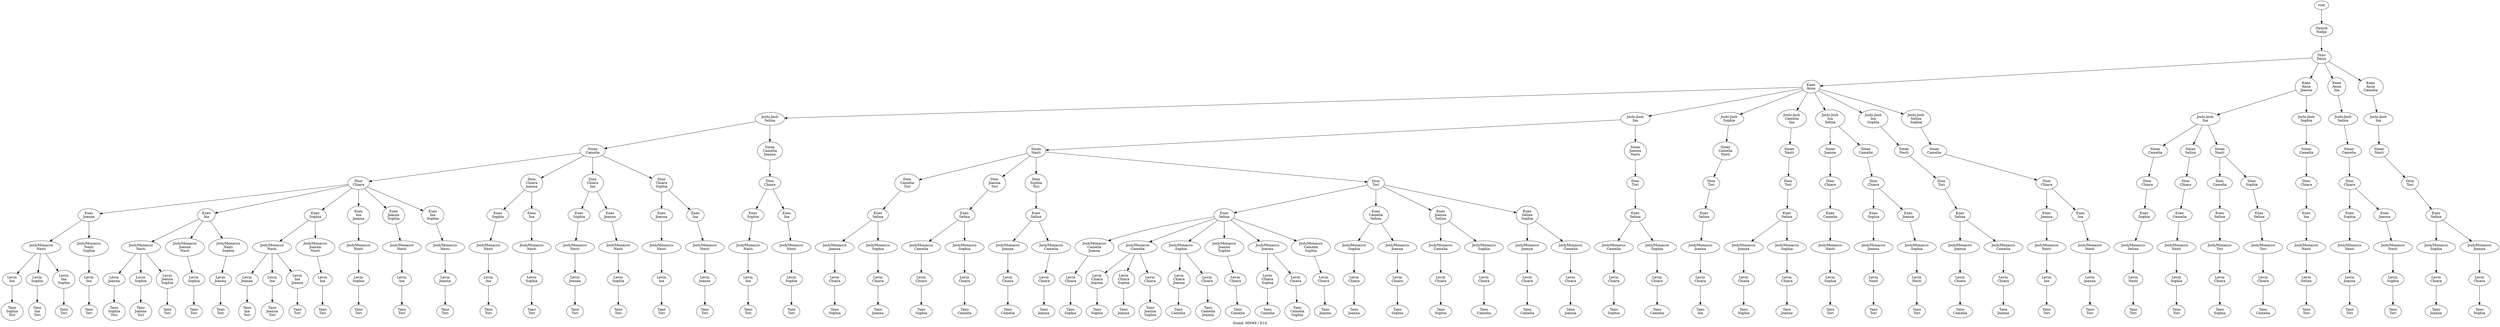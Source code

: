 digraph D { labelloc="b"; label="Stand: MN#6 / E14"; ranksep=0.8;
"root/6"[label="Danish\nNadja"]
"root" -> "root/6";
"root/6/3"[label="Dino\nDeisy"]
"root/6" -> "root/6/3";
"root/6/3/0"[label="Kaan\nAnna"]
"root/6/3" -> "root/6/3/0";
"root/6/3/0/8"[label="Joshi-Josh\nSelina"]
"root/6/3/0" -> "root/6/3/0/8";
"root/6/3/0/8/1"[label="Sinan\nCamelia"]
"root/6/3/0/8" -> "root/6/3/0/8/1";
"root/6/3/0/8/1/2"[label="Dion\nChiara"]
"root/6/3/0/8/1" -> "root/6/3/0/8/1/2";
"root/6/3/0/8/1/2/5"[label="Enes\nJoanna"]
"root/6/3/0/8/1/2" -> "root/6/3/0/8/1/2/5";
"root/6/3/0/8/1/2/5/7"[label="Josh/Monacco\nNasti"]
"root/6/3/0/8/1/2/5" -> "root/6/3/0/8/1/2/5/7";
"root/6/3/0/8/1/2/5/7/4"[label="Levin\nIna"]
"root/6/3/0/8/1/2/5/7" -> "root/6/3/0/8/1/2/5/7/4";
"root/6/3/0/8/1/2/5/7/4/9,10"[label="Tano\nSophia\nTori"]
"root/6/3/0/8/1/2/5/7/4" -> "root/6/3/0/8/1/2/5/7/4/9,10";
"root/6/3/0/8/1/2/4"[label="Enes\nIna"]
"root/6/3/0/8/1/2" -> "root/6/3/0/8/1/2/4";
"root/6/3/0/8/1/2/4/7"[label="Josh/Monacco\nNasti"]
"root/6/3/0/8/1/2/4" -> "root/6/3/0/8/1/2/4/7";
"root/6/3/0/8/1/2/4/7/5"[label="Levin\nJoanna"]
"root/6/3/0/8/1/2/4/7" -> "root/6/3/0/8/1/2/4/7/5";
"root/6/3/0/8/1/2/4/7/5/9,10"[label="Tano\nSophia\nTori"]
"root/6/3/0/8/1/2/4/7/5" -> "root/6/3/0/8/1/2/4/7/5/9,10";
"root/6/3/0/4"[label="Joshi-Josh\nIna"]
"root/6/3/0" -> "root/6/3/0/4";
"root/6/3/0/4/7"[label="Sinan\nNasti"]
"root/6/3/0/4" -> "root/6/3/0/4/7";
"root/6/3/0/4/7/1,10"[label="Dion\nCamelia\nTori"]
"root/6/3/0/4/7" -> "root/6/3/0/4/7/1,10";
"root/6/3/0/4/7/1,10/8"[label="Enes\nSelina"]
"root/6/3/0/4/7/1,10" -> "root/6/3/0/4/7/1,10/8";
"root/6/3/0/4/7/1,10/8/5"[label="Josh/Monacco\nJoanna"]
"root/6/3/0/4/7/1,10/8" -> "root/6/3/0/4/7/1,10/8/5";
"root/6/3/0/4/7/1,10/8/5/2"[label="Levin\nChiara"]
"root/6/3/0/4/7/1,10/8/5" -> "root/6/3/0/4/7/1,10/8/5/2";
"root/6/3/0/4/7/1,10/8/5/2/9"[label="Tano\nSophia"]
"root/6/3/0/4/7/1,10/8/5/2" -> "root/6/3/0/4/7/1,10/8/5/2/9";
"root/6/3/0/4/7/5,10"[label="Dion\nJoanna\nTori"]
"root/6/3/0/4/7" -> "root/6/3/0/4/7/5,10";
"root/6/3/0/4/7/5,10/8"[label="Enes\nSelina"]
"root/6/3/0/4/7/5,10" -> "root/6/3/0/4/7/5,10/8";
"root/6/3/0/4/7/5,10/8/1"[label="Josh/Monacco\nCamelia"]
"root/6/3/0/4/7/5,10/8" -> "root/6/3/0/4/7/5,10/8/1";
"root/6/3/0/4/7/5,10/8/1/2"[label="Levin\nChiara"]
"root/6/3/0/4/7/5,10/8/1" -> "root/6/3/0/4/7/5,10/8/1/2";
"root/6/3/0/4/7/5,10/8/1/2/9"[label="Tano\nSophia"]
"root/6/3/0/4/7/5,10/8/1/2" -> "root/6/3/0/4/7/5,10/8/1/2/9";
"root/6/3/0/4/7/5,10/8/9"[label="Josh/Monacco\nSophia"]
"root/6/3/0/4/7/5,10/8" -> "root/6/3/0/4/7/5,10/8/9";
"root/6/3/0/4/7/5,10/8/9/2"[label="Levin\nChiara"]
"root/6/3/0/4/7/5,10/8/9" -> "root/6/3/0/4/7/5,10/8/9/2";
"root/6/3/0/4/7/5,10/8/9/2/1"[label="Tano\nCamelia"]
"root/6/3/0/4/7/5,10/8/9/2" -> "root/6/3/0/4/7/5,10/8/9/2/1";
"root/6/3/0/4/7/9,10"[label="Dion\nSophia\nTori"]
"root/6/3/0/4/7" -> "root/6/3/0/4/7/9,10";
"root/6/3/0/4/7/9,10/8"[label="Enes\nSelina"]
"root/6/3/0/4/7/9,10" -> "root/6/3/0/4/7/9,10/8";
"root/6/3/0/4/7/9,10/8/5"[label="Josh/Monacco\nJoanna"]
"root/6/3/0/4/7/9,10/8" -> "root/6/3/0/4/7/9,10/8/5";
"root/6/3/0/4/7/9,10/8/5/2"[label="Levin\nChiara"]
"root/6/3/0/4/7/9,10/8/5" -> "root/6/3/0/4/7/9,10/8/5/2";
"root/6/3/0/4/7/9,10/8/5/2/1"[label="Tano\nCamelia"]
"root/6/3/0/4/7/9,10/8/5/2" -> "root/6/3/0/4/7/9,10/8/5/2/1";
"root/6/3/0/8/1/2/9"[label="Enes\nSophia"]
"root/6/3/0/8/1/2" -> "root/6/3/0/8/1/2/9";
"root/6/3/0/8/1/2/9/7"[label="Josh/Monacco\nNasti"]
"root/6/3/0/8/1/2/9" -> "root/6/3/0/8/1/2/9/7";
"root/6/3/0/8/1/2/9/7/5"[label="Levin\nJoanna"]
"root/6/3/0/8/1/2/9/7" -> "root/6/3/0/8/1/2/9/7/5";
"root/6/3/0/8/1/2/9/7/5/4,10"[label="Tano\nIna\nTori"]
"root/6/3/0/8/1/2/9/7/5" -> "root/6/3/0/8/1/2/9/7/5/4,10";
"root/6/3/0/8/1/2/5/7/9"[label="Levin\nSophia"]
"root/6/3/0/8/1/2/5/7" -> "root/6/3/0/8/1/2/5/7/9";
"root/6/3/0/8/1/2/5/7/9/4,10"[label="Tano\nIna\nTori"]
"root/6/3/0/8/1/2/5/7/9" -> "root/6/3/0/8/1/2/5/7/9/4,10";
"root/6/3/0/8/1/2/9/7/4"[label="Levin\nIna"]
"root/6/3/0/8/1/2/9/7" -> "root/6/3/0/8/1/2/9/7/4";
"root/6/3/0/8/1/2/9/7/4/5,10"[label="Tano\nJoanna\nTori"]
"root/6/3/0/8/1/2/9/7/4" -> "root/6/3/0/8/1/2/9/7/4/5,10";
"root/6/3/0/8/1/2/4/7/9"[label="Levin\nSophia"]
"root/6/3/0/8/1/2/4/7" -> "root/6/3/0/8/1/2/4/7/9";
"root/6/3/0/8/1/2/4/7/9/5,10"[label="Tano\nJoanna\nTori"]
"root/6/3/0/8/1/2/4/7/9" -> "root/6/3/0/8/1/2/4/7/9/5,10";
"root/6/3/0/4/7/9,10/8/1"[label="Josh/Monacco\nCamelia"]
"root/6/3/0/4/7/9,10/8" -> "root/6/3/0/4/7/9,10/8/1";
"root/6/3/0/4/7/9,10/8/1/2"[label="Levin\nChiara"]
"root/6/3/0/4/7/9,10/8/1" -> "root/6/3/0/4/7/9,10/8/1/2";
"root/6/3/0/4/7/9,10/8/1/2/5"[label="Tano\nJoanna"]
"root/6/3/0/4/7/9,10/8/1/2" -> "root/6/3/0/4/7/9,10/8/1/2/5";
"root/6/3/0/4/7/1,10/8/9"[label="Josh/Monacco\nSophia"]
"root/6/3/0/4/7/1,10/8" -> "root/6/3/0/4/7/1,10/8/9";
"root/6/3/0/4/7/1,10/8/9/2"[label="Levin\nChiara"]
"root/6/3/0/4/7/1,10/8/9" -> "root/6/3/0/4/7/1,10/8/9/2";
"root/6/3/0/4/7/1,10/8/9/2/5"[label="Tano\nJoanna"]
"root/6/3/0/4/7/1,10/8/9/2" -> "root/6/3/0/4/7/1,10/8/9/2/5";
"root/6/3/0/4/5,7"[label="Sinan\nJoanna\nNasti"]
"root/6/3/0/4" -> "root/6/3/0/4/5,7";
"root/6/3/0/4/5,7/10"[label="Dion\nTori"]
"root/6/3/0/4/5,7" -> "root/6/3/0/4/5,7/10";
"root/6/3/0/4/5,7/10/8"[label="Enes\nSelina"]
"root/6/3/0/4/5,7/10" -> "root/6/3/0/4/5,7/10/8";
"root/6/3/0/4/5,7/10/8/1"[label="Josh/Monacco\nCamelia"]
"root/6/3/0/4/5,7/10/8" -> "root/6/3/0/4/5,7/10/8/1";
"root/6/3/0/4/5,7/10/8/1/2"[label="Levin\nChiara"]
"root/6/3/0/4/5,7/10/8/1" -> "root/6/3/0/4/5,7/10/8/1/2";
"root/6/3/0/4/5,7/10/8/1/2/9"[label="Tano\nSophia"]
"root/6/3/0/4/5,7/10/8/1/2" -> "root/6/3/0/4/5,7/10/8/1/2/9";
"root/6/3/0/4/5,7/10/8/9"[label="Josh/Monacco\nSophia"]
"root/6/3/0/4/5,7/10/8" -> "root/6/3/0/4/5,7/10/8/9";
"root/6/3/0/4/5,7/10/8/9/2"[label="Levin\nChiara"]
"root/6/3/0/4/5,7/10/8/9" -> "root/6/3/0/4/5,7/10/8/9/2";
"root/6/3/0/4/5,7/10/8/9/2/1"[label="Tano\nCamelia"]
"root/6/3/0/4/5,7/10/8/9/2" -> "root/6/3/0/4/5,7/10/8/9/2/1";
"root/6/3/0/9"[label="Joshi-Josh\nSophia"]
"root/6/3/0" -> "root/6/3/0/9";
"root/6/3/0/9/1,7"[label="Sinan\nCamelia\nNasti"]
"root/6/3/0/9" -> "root/6/3/0/9/1,7";
"root/6/3/0/9/1,7/10"[label="Dion\nTori"]
"root/6/3/0/9/1,7" -> "root/6/3/0/9/1,7/10";
"root/6/3/0/9/1,7/10/8"[label="Enes\nSelina"]
"root/6/3/0/9/1,7/10" -> "root/6/3/0/9/1,7/10/8";
"root/6/3/0/9/1,7/10/8/5"[label="Josh/Monacco\nJoanna"]
"root/6/3/0/9/1,7/10/8" -> "root/6/3/0/9/1,7/10/8/5";
"root/6/3/0/9/1,7/10/8/5/2"[label="Levin\nChiara"]
"root/6/3/0/9/1,7/10/8/5" -> "root/6/3/0/9/1,7/10/8/5/2";
"root/6/3/0/9/1,7/10/8/5/2/4"[label="Tano\nIna"]
"root/6/3/0/9/1,7/10/8/5/2" -> "root/6/3/0/9/1,7/10/8/5/2/4";
"root/6/3/0/8/1/2/9/5,7"[label="Josh/Monacco\nJoanna\nNasti"]
"root/6/3/0/8/1/2/9" -> "root/6/3/0/8/1/2/9/5,7";
"root/6/3/0/8/1/2/9/5,7/4"[label="Levin\nIna"]
"root/6/3/0/8/1/2/9/5,7" -> "root/6/3/0/8/1/2/9/5,7/4";
"root/6/3/0/8/1/2/9/5,7/4/10"[label="Tano\nTori"]
"root/6/3/0/8/1/2/9/5,7/4" -> "root/6/3/0/8/1/2/9/5,7/4/10";
"root/6/3/0/8/1/2/4/5,7"[label="Josh/Monacco\nJoanna\nNasti"]
"root/6/3/0/8/1/2/4" -> "root/6/3/0/8/1/2/4/5,7";
"root/6/3/0/8/1/2/4/5,7/9"[label="Levin\nSophia"]
"root/6/3/0/8/1/2/4/5,7" -> "root/6/3/0/8/1/2/4/5,7/9";
"root/6/3/0/8/1/2/4/5,7/9/10"[label="Tano\nTori"]
"root/6/3/0/8/1/2/4/5,7/9" -> "root/6/3/0/8/1/2/4/5,7/9/10";
"root/6/3/0,5"[label="Kaan\nAnna\nJoanna"]
"root/6/3" -> "root/6/3/0,5";
"root/6/3/0,5/4"[label="Joshi-Josh\nIna"]
"root/6/3/0,5" -> "root/6/3/0,5/4";
"root/6/3/0,5/4/1"[label="Sinan\nCamelia"]
"root/6/3/0,5/4" -> "root/6/3/0,5/4/1";
"root/6/3/0,5/4/1/2"[label="Dion\nChiara"]
"root/6/3/0,5/4/1" -> "root/6/3/0,5/4/1/2";
"root/6/3/0,5/4/1/2/9"[label="Enes\nSophia"]
"root/6/3/0,5/4/1/2" -> "root/6/3/0,5/4/1/2/9";
"root/6/3/0,5/4/1/2/9/8"[label="Josh/Monacco\nSelina"]
"root/6/3/0,5/4/1/2/9" -> "root/6/3/0,5/4/1/2/9/8";
"root/6/3/0,5/4/1/2/9/8/7"[label="Levin\nNasti"]
"root/6/3/0,5/4/1/2/9/8" -> "root/6/3/0,5/4/1/2/9/8/7";
"root/6/3/0,5/4/1/2/9/8/7/10"[label="Tano\nTori"]
"root/6/3/0,5/4/1/2/9/8/7" -> "root/6/3/0,5/4/1/2/9/8/7/10";
"root/6/3/0/8/1/2,5"[label="Dion\nChiara\nJoanna"]
"root/6/3/0/8/1" -> "root/6/3/0/8/1/2,5";
"root/6/3/0/8/1/2,5/9"[label="Enes\nSophia"]
"root/6/3/0/8/1/2,5" -> "root/6/3/0/8/1/2,5/9";
"root/6/3/0/8/1/2,5/9/7"[label="Josh/Monacco\nNasti"]
"root/6/3/0/8/1/2,5/9" -> "root/6/3/0/8/1/2,5/9/7";
"root/6/3/0/8/1/2,5/9/7/4"[label="Levin\nIna"]
"root/6/3/0/8/1/2,5/9/7" -> "root/6/3/0/8/1/2,5/9/7/4";
"root/6/3/0/8/1/2,5/9/7/4/10"[label="Tano\nTori"]
"root/6/3/0/8/1/2,5/9/7/4" -> "root/6/3/0/8/1/2,5/9/7/4/10";
"root/6/3/0/8/1/2/9/7/4,5"[label="Levin\nIna\nJoanna"]
"root/6/3/0/8/1/2/9/7" -> "root/6/3/0/8/1/2/9/7/4,5";
"root/6/3/0/8/1/2/9/7/4,5/10"[label="Tano\nTori"]
"root/6/3/0/8/1/2/9/7/4,5" -> "root/6/3/0/8/1/2/9/7/4,5/10";
"root/6/3/0/8/1,5"[label="Sinan\nCamelia\nJoanna"]
"root/6/3/0/8" -> "root/6/3/0/8/1,5";
"root/6/3/0/8/1,5/2"[label="Dion\nChiara"]
"root/6/3/0/8/1,5" -> "root/6/3/0/8/1,5/2";
"root/6/3/0/8/1,5/2/9"[label="Enes\nSophia"]
"root/6/3/0/8/1,5/2" -> "root/6/3/0/8/1,5/2/9";
"root/6/3/0/8/1,5/2/9/7"[label="Josh/Monacco\nNasti"]
"root/6/3/0/8/1,5/2/9" -> "root/6/3/0/8/1,5/2/9/7";
"root/6/3/0/8/1,5/2/9/7/4"[label="Levin\nIna"]
"root/6/3/0/8/1,5/2/9/7" -> "root/6/3/0/8/1,5/2/9/7/4";
"root/6/3/0/8/1,5/2/9/7/4/10"[label="Tano\nTori"]
"root/6/3/0/8/1,5/2/9/7/4" -> "root/6/3/0/8/1,5/2/9/7/4/10";
"root/6/3/0/8/1/2,5/4"[label="Enes\nIna"]
"root/6/3/0/8/1/2,5" -> "root/6/3/0/8/1/2,5/4";
"root/6/3/0/8/1/2,5/4/7"[label="Josh/Monacco\nNasti"]
"root/6/3/0/8/1/2,5/4" -> "root/6/3/0/8/1/2,5/4/7";
"root/6/3/0/8/1/2,5/4/7/9"[label="Levin\nSophia"]
"root/6/3/0/8/1/2,5/4/7" -> "root/6/3/0/8/1/2,5/4/7/9";
"root/6/3/0/8/1/2,5/4/7/9/10"[label="Tano\nTori"]
"root/6/3/0/8/1/2,5/4/7/9" -> "root/6/3/0/8/1/2,5/4/7/9/10";
"root/6/3/0/8/1/2/4,5"[label="Enes\nIna\nJoanna"]
"root/6/3/0/8/1/2" -> "root/6/3/0/8/1/2/4,5";
"root/6/3/0/8/1/2/4,5/7"[label="Josh/Monacco\nNasti"]
"root/6/3/0/8/1/2/4,5" -> "root/6/3/0/8/1/2/4,5/7";
"root/6/3/0/8/1/2/4,5/7/9"[label="Levin\nSophia"]
"root/6/3/0/8/1/2/4,5/7" -> "root/6/3/0/8/1/2/4,5/7/9";
"root/6/3/0/8/1/2/4,5/7/9/10"[label="Tano\nTori"]
"root/6/3/0/8/1/2/4,5/7/9" -> "root/6/3/0/8/1/2/4,5/7/9/10";
"root/6/3/0/8/1,5/2/4"[label="Enes\nIna"]
"root/6/3/0/8/1,5/2" -> "root/6/3/0/8/1,5/2/4";
"root/6/3/0/8/1,5/2/4/7"[label="Josh/Monacco\nNasti"]
"root/6/3/0/8/1,5/2/4" -> "root/6/3/0/8/1,5/2/4/7";
"root/6/3/0/8/1,5/2/4/7/9"[label="Levin\nSophia"]
"root/6/3/0/8/1,5/2/4/7" -> "root/6/3/0/8/1,5/2/4/7/9";
"root/6/3/0/8/1,5/2/4/7/9/10"[label="Tano\nTori"]
"root/6/3/0/8/1,5/2/4/7/9" -> "root/6/3/0/8/1,5/2/4/7/9/10";
"root/6/3/0,5/9"[label="Joshi-Josh\nSophia"]
"root/6/3/0,5" -> "root/6/3/0,5/9";
"root/6/3/0,5/9/1"[label="Sinan\nCamelia"]
"root/6/3/0,5/9" -> "root/6/3/0,5/9/1";
"root/6/3/0,5/9/1/2"[label="Dion\nChiara"]
"root/6/3/0,5/9/1" -> "root/6/3/0,5/9/1/2";
"root/6/3/0,5/9/1/2/4"[label="Enes\nIna"]
"root/6/3/0,5/9/1/2" -> "root/6/3/0,5/9/1/2/4";
"root/6/3/0,5/9/1/2/4/7"[label="Josh/Monacco\nNasti"]
"root/6/3/0,5/9/1/2/4" -> "root/6/3/0,5/9/1/2/4/7";
"root/6/3/0,5/9/1/2/4/7/8"[label="Levin\nSelina"]
"root/6/3/0,5/9/1/2/4/7" -> "root/6/3/0,5/9/1/2/4/7/8";
"root/6/3/0,5/9/1/2/4/7/8/10"[label="Tano\nTori"]
"root/6/3/0,5/9/1/2/4/7/8" -> "root/6/3/0,5/9/1/2/4/7/8/10";
"root/6/3/0,5/4/8"[label="Sinan\nSelina"]
"root/6/3/0,5/4" -> "root/6/3/0,5/4/8";
"root/6/3/0,5/4/8/2"[label="Dion\nChiara"]
"root/6/3/0,5/4/8" -> "root/6/3/0,5/4/8/2";
"root/6/3/0,5/4/8/2/1"[label="Enes\nCamelia"]
"root/6/3/0,5/4/8/2" -> "root/6/3/0,5/4/8/2/1";
"root/6/3/0,5/4/8/2/1/7"[label="Josh/Monacco\nNasti"]
"root/6/3/0,5/4/8/2/1" -> "root/6/3/0,5/4/8/2/1/7";
"root/6/3/0,5/4/8/2/1/7/9"[label="Levin\nSophia"]
"root/6/3/0,5/4/8/2/1/7" -> "root/6/3/0,5/4/8/2/1/7/9";
"root/6/3/0,5/4/8/2/1/7/9/10"[label="Tano\nTori"]
"root/6/3/0,5/4/8/2/1/7/9" -> "root/6/3/0,5/4/8/2/1/7/9/10";
"root/6/3/0/4/7/10"[label="Dion\nTori"]
"root/6/3/0/4/7" -> "root/6/3/0/4/7/10";
"root/6/3/0/4/7/10/8"[label="Enes\nSelina"]
"root/6/3/0/4/7/10" -> "root/6/3/0/4/7/10/8";
"root/6/3/0/4/7/10/8/1,5"[label="Josh/Monacco\nCamelia\nJoanna"]
"root/6/3/0/4/7/10/8" -> "root/6/3/0/4/7/10/8/1,5";
"root/6/3/0/4/7/10/8/1,5/2"[label="Levin\nChiara"]
"root/6/3/0/4/7/10/8/1,5" -> "root/6/3/0/4/7/10/8/1,5/2";
"root/6/3/0/4/7/10/8/1,5/2/9"[label="Tano\nSophia"]
"root/6/3/0/4/7/10/8/1,5/2" -> "root/6/3/0/4/7/10/8/1,5/2/9";
"root/6/3/0/4/7/10/8/1"[label="Josh/Monacco\nCamelia"]
"root/6/3/0/4/7/10/8" -> "root/6/3/0/4/7/10/8/1";
"root/6/3/0/4/7/10/8/1/2,5"[label="Levin\nChiara\nJoanna"]
"root/6/3/0/4/7/10/8/1" -> "root/6/3/0/4/7/10/8/1/2,5";
"root/6/3/0/4/7/10/8/1/2,5/9"[label="Tano\nSophia"]
"root/6/3/0/4/7/10/8/1/2,5" -> "root/6/3/0/4/7/10/8/1/2,5/9";
"root/6/3/0,5/4/7"[label="Sinan\nNasti"]
"root/6/3/0,5/4" -> "root/6/3/0,5/4/7";
"root/6/3/0,5/4/7/1"[label="Dion\nCamelia"]
"root/6/3/0,5/4/7" -> "root/6/3/0,5/4/7/1";
"root/6/3/0,5/4/7/1/8"[label="Enes\nSelina"]
"root/6/3/0,5/4/7/1" -> "root/6/3/0,5/4/7/1/8";
"root/6/3/0,5/4/7/1/8/10"[label="Josh/Monacco\nTori"]
"root/6/3/0,5/4/7/1/8" -> "root/6/3/0,5/4/7/1/8/10";
"root/6/3/0,5/4/7/1/8/10/2"[label="Levin\nChiara"]
"root/6/3/0,5/4/7/1/8/10" -> "root/6/3/0,5/4/7/1/8/10/2";
"root/6/3/0,5/4/7/1/8/10/2/9"[label="Tano\nSophia"]
"root/6/3/0,5/4/7/1/8/10/2" -> "root/6/3/0,5/4/7/1/8/10/2/9";
"root/6/3/0,5/4/7/9"[label="Dion\nSophia"]
"root/6/3/0,5/4/7" -> "root/6/3/0,5/4/7/9";
"root/6/3/0,5/4/7/9/8"[label="Enes\nSelina"]
"root/6/3/0,5/4/7/9" -> "root/6/3/0,5/4/7/9/8";
"root/6/3/0,5/4/7/9/8/10"[label="Josh/Monacco\nTori"]
"root/6/3/0,5/4/7/9/8" -> "root/6/3/0,5/4/7/9/8/10";
"root/6/3/0,5/4/7/9/8/10/2"[label="Levin\nChiara"]
"root/6/3/0,5/4/7/9/8/10" -> "root/6/3/0,5/4/7/9/8/10/2";
"root/6/3/0,5/4/7/9/8/10/2/1"[label="Tano\nCamelia"]
"root/6/3/0,5/4/7/9/8/10/2" -> "root/6/3/0,5/4/7/9/8/10/2/1";
"root/6/3/0/4/7/10/8/9"[label="Josh/Monacco\nSophia"]
"root/6/3/0/4/7/10/8" -> "root/6/3/0/4/7/10/8/9";
"root/6/3/0/4/7/10/8/9/2,5"[label="Levin\nChiara\nJoanna"]
"root/6/3/0/4/7/10/8/9" -> "root/6/3/0/4/7/10/8/9/2,5";
"root/6/3/0/4/7/10/8/9/2,5/1"[label="Tano\nCamelia"]
"root/6/3/0/4/7/10/8/9/2,5" -> "root/6/3/0/4/7/10/8/9/2,5/1";
"root/6/3/0/4/7/10/8/9/2"[label="Levin\nChiara"]
"root/6/3/0/4/7/10/8/9" -> "root/6/3/0/4/7/10/8/9/2";
"root/6/3/0/4/7/10/8/9/2/1,5"[label="Tano\nCamelia\nJoanna"]
"root/6/3/0/4/7/10/8/9/2" -> "root/6/3/0/4/7/10/8/9/2/1,5";
"root/6/3/0/8/1/2,4"[label="Dion\nChiara\nIna"]
"root/6/3/0/8/1" -> "root/6/3/0/8/1/2,4";
"root/6/3/0/8/1/2,4/9"[label="Enes\nSophia"]
"root/6/3/0/8/1/2,4" -> "root/6/3/0/8/1/2,4/9";
"root/6/3/0/8/1/2,4/9/7"[label="Josh/Monacco\nNasti"]
"root/6/3/0/8/1/2,4/9" -> "root/6/3/0/8/1/2,4/9/7";
"root/6/3/0/8/1/2,4/9/7/5"[label="Levin\nJoanna"]
"root/6/3/0/8/1/2,4/9/7" -> "root/6/3/0/8/1/2,4/9/7/5";
"root/6/3/0/8/1/2,4/9/7/5/10"[label="Tano\nTori"]
"root/6/3/0/8/1/2,4/9/7/5" -> "root/6/3/0/8/1/2,4/9/7/5/10";
"root/6/3/0,4"[label="Kaan\nAnna\nIna"]
"root/6/3" -> "root/6/3/0,4";
"root/6/3/0,4/8"[label="Joshi-Josh\nSelina"]
"root/6/3/0,4" -> "root/6/3/0,4/8";
"root/6/3/0,4/8/1"[label="Sinan\nCamelia"]
"root/6/3/0,4/8" -> "root/6/3/0,4/8/1";
"root/6/3/0,4/8/1/2"[label="Dion\nChiara"]
"root/6/3/0,4/8/1" -> "root/6/3/0,4/8/1/2";
"root/6/3/0,4/8/1/2/9"[label="Enes\nSophia"]
"root/6/3/0,4/8/1/2" -> "root/6/3/0,4/8/1/2/9";
"root/6/3/0,4/8/1/2/9/7"[label="Josh/Monacco\nNasti"]
"root/6/3/0,4/8/1/2/9" -> "root/6/3/0,4/8/1/2/9/7";
"root/6/3/0,4/8/1/2/9/7/5"[label="Levin\nJoanna"]
"root/6/3/0,4/8/1/2/9/7" -> "root/6/3/0,4/8/1/2/9/7/5";
"root/6/3/0,4/8/1/2/9/7/5/10"[label="Tano\nTori"]
"root/6/3/0,4/8/1/2/9/7/5" -> "root/6/3/0,4/8/1/2/9/7/5/10";
"root/6/3/0/8/1/2,4/5"[label="Enes\nJoanna"]
"root/6/3/0/8/1/2,4" -> "root/6/3/0/8/1/2,4/5";
"root/6/3/0/8/1/2,4/5/7"[label="Josh/Monacco\nNasti"]
"root/6/3/0/8/1/2,4/5" -> "root/6/3/0/8/1/2,4/5/7";
"root/6/3/0/8/1/2,4/5/7/9"[label="Levin\nSophia"]
"root/6/3/0/8/1/2,4/5/7" -> "root/6/3/0/8/1/2,4/5/7/9";
"root/6/3/0/8/1/2,4/5/7/9/10"[label="Tano\nTori"]
"root/6/3/0/8/1/2,4/5/7/9" -> "root/6/3/0/8/1/2,4/5/7/9/10";
"root/6/3/0,4/8/1/2/5"[label="Enes\nJoanna"]
"root/6/3/0,4/8/1/2" -> "root/6/3/0,4/8/1/2/5";
"root/6/3/0,4/8/1/2/5/7"[label="Josh/Monacco\nNasti"]
"root/6/3/0,4/8/1/2/5" -> "root/6/3/0,4/8/1/2/5/7";
"root/6/3/0,4/8/1/2/5/7/9"[label="Levin\nSophia"]
"root/6/3/0,4/8/1/2/5/7" -> "root/6/3/0,4/8/1/2/5/7/9";
"root/6/3/0,4/8/1/2/5/7/9/10"[label="Tano\nTori"]
"root/6/3/0,4/8/1/2/5/7/9" -> "root/6/3/0,4/8/1/2/5/7/9/10";
"root/6/3/0/1,4"[label="Joshi-Josh\nCamelia\nIna"]
"root/6/3/0" -> "root/6/3/0/1,4";
"root/6/3/0/1,4/7"[label="Sinan\nNasti"]
"root/6/3/0/1,4" -> "root/6/3/0/1,4/7";
"root/6/3/0/1,4/7/10"[label="Dion\nTori"]
"root/6/3/0/1,4/7" -> "root/6/3/0/1,4/7/10";
"root/6/3/0/1,4/7/10/8"[label="Enes\nSelina"]
"root/6/3/0/1,4/7/10" -> "root/6/3/0/1,4/7/10/8";
"root/6/3/0/1,4/7/10/8/5"[label="Josh/Monacco\nJoanna"]
"root/6/3/0/1,4/7/10/8" -> "root/6/3/0/1,4/7/10/8/5";
"root/6/3/0/1,4/7/10/8/5/2"[label="Levin\nChiara"]
"root/6/3/0/1,4/7/10/8/5" -> "root/6/3/0/1,4/7/10/8/5/2";
"root/6/3/0/1,4/7/10/8/5/2/9"[label="Tano\nSophia"]
"root/6/3/0/1,4/7/10/8/5/2" -> "root/6/3/0/1,4/7/10/8/5/2/9";
"root/6/3/0/1,4/7/10/8/9"[label="Josh/Monacco\nSophia"]
"root/6/3/0/1,4/7/10/8" -> "root/6/3/0/1,4/7/10/8/9";
"root/6/3/0/1,4/7/10/8/9/2"[label="Levin\nChiara"]
"root/6/3/0/1,4/7/10/8/9" -> "root/6/3/0/1,4/7/10/8/9/2";
"root/6/3/0/1,4/7/10/8/9/2/5"[label="Tano\nJoanna"]
"root/6/3/0/1,4/7/10/8/9/2" -> "root/6/3/0/1,4/7/10/8/9/2/5";
"root/6/3/0,1"[label="Kaan\nAnna\nCamelia"]
"root/6/3" -> "root/6/3/0,1";
"root/6/3/0,1/4"[label="Joshi-Josh\nIna"]
"root/6/3/0,1" -> "root/6/3/0,1/4";
"root/6/3/0,1/4/7"[label="Sinan\nNasti"]
"root/6/3/0,1/4" -> "root/6/3/0,1/4/7";
"root/6/3/0,1/4/7/10"[label="Dion\nTori"]
"root/6/3/0,1/4/7" -> "root/6/3/0,1/4/7/10";
"root/6/3/0,1/4/7/10/8"[label="Enes\nSelina"]
"root/6/3/0,1/4/7/10" -> "root/6/3/0,1/4/7/10/8";
"root/6/3/0,1/4/7/10/8/9"[label="Josh/Monacco\nSophia"]
"root/6/3/0,1/4/7/10/8" -> "root/6/3/0,1/4/7/10/8/9";
"root/6/3/0,1/4/7/10/8/9/2"[label="Levin\nChiara"]
"root/6/3/0,1/4/7/10/8/9" -> "root/6/3/0,1/4/7/10/8/9/2";
"root/6/3/0,1/4/7/10/8/9/2/5"[label="Tano\nJoanna"]
"root/6/3/0,1/4/7/10/8/9/2" -> "root/6/3/0,1/4/7/10/8/9/2/5";
"root/6/3/0,1/4/7/10/8/5"[label="Josh/Monacco\nJoanna"]
"root/6/3/0,1/4/7/10/8" -> "root/6/3/0,1/4/7/10/8/5";
"root/6/3/0,1/4/7/10/8/5/2"[label="Levin\nChiara"]
"root/6/3/0,1/4/7/10/8/5" -> "root/6/3/0,1/4/7/10/8/5/2";
"root/6/3/0,1/4/7/10/8/5/2/9"[label="Tano\nSophia"]
"root/6/3/0,1/4/7/10/8/5/2" -> "root/6/3/0,1/4/7/10/8/5/2/9";
"root/6/3/0/4/7/10/1,8"[label="Enes\nCamelia\nSelina"]
"root/6/3/0/4/7/10" -> "root/6/3/0/4/7/10/1,8";
"root/6/3/0/4/7/10/1,8/9"[label="Josh/Monacco\nSophia"]
"root/6/3/0/4/7/10/1,8" -> "root/6/3/0/4/7/10/1,8/9";
"root/6/3/0/4/7/10/1,8/9/2"[label="Levin\nChiara"]
"root/6/3/0/4/7/10/1,8/9" -> "root/6/3/0/4/7/10/1,8/9/2";
"root/6/3/0/4/7/10/1,8/9/2/5"[label="Tano\nJoanna"]
"root/6/3/0/4/7/10/1,8/9/2" -> "root/6/3/0/4/7/10/1,8/9/2/5";
"root/6/3/0/4,8"[label="Joshi-Josh\nIna\nSelina"]
"root/6/3/0" -> "root/6/3/0/4,8";
"root/6/3/0/4,8/5"[label="Sinan\nJoanna"]
"root/6/3/0/4,8" -> "root/6/3/0/4,8/5";
"root/6/3/0/4,8/5/2"[label="Dion\nChiara"]
"root/6/3/0/4,8/5" -> "root/6/3/0/4,8/5/2";
"root/6/3/0/4,8/5/2/1"[label="Enes\nCamelia"]
"root/6/3/0/4,8/5/2" -> "root/6/3/0/4,8/5/2/1";
"root/6/3/0/4,8/5/2/1/7"[label="Josh/Monacco\nNasti"]
"root/6/3/0/4,8/5/2/1" -> "root/6/3/0/4,8/5/2/1/7";
"root/6/3/0/4,8/5/2/1/7/9"[label="Levin\nSophia"]
"root/6/3/0/4,8/5/2/1/7" -> "root/6/3/0/4,8/5/2/1/7/9";
"root/6/3/0/4,8/5/2/1/7/9/10"[label="Tano\nTori"]
"root/6/3/0/4,8/5/2/1/7/9" -> "root/6/3/0/4,8/5/2/1/7/9/10";
"root/6/3/0/4,8/1"[label="Sinan\nCamelia"]
"root/6/3/0/4,8" -> "root/6/3/0/4,8/1";
"root/6/3/0/4,8/1/2"[label="Dion\nChiara"]
"root/6/3/0/4,8/1" -> "root/6/3/0/4,8/1/2";
"root/6/3/0/4,8/1/2/9"[label="Enes\nSophia"]
"root/6/3/0/4,8/1/2" -> "root/6/3/0/4,8/1/2/9";
"root/6/3/0/4,8/1/2/9/5"[label="Josh/Monacco\nJoanna"]
"root/6/3/0/4,8/1/2/9" -> "root/6/3/0/4,8/1/2/9/5";
"root/6/3/0/4,8/1/2/9/5/7"[label="Levin\nNasti"]
"root/6/3/0/4,8/1/2/9/5" -> "root/6/3/0/4,8/1/2/9/5/7";
"root/6/3/0/4,8/1/2/9/5/7/10"[label="Tano\nTori"]
"root/6/3/0/4,8/1/2/9/5/7" -> "root/6/3/0/4,8/1/2/9/5/7/10";
"root/6/3/0/4,8/1/2/5"[label="Enes\nJoanna"]
"root/6/3/0/4,8/1/2" -> "root/6/3/0/4,8/1/2/5";
"root/6/3/0/4,8/1/2/5/9"[label="Josh/Monacco\nSophia"]
"root/6/3/0/4,8/1/2/5" -> "root/6/3/0/4,8/1/2/5/9";
"root/6/3/0/4,8/1/2/5/9/7"[label="Levin\nNasti"]
"root/6/3/0/4,8/1/2/5/9" -> "root/6/3/0/4,8/1/2/5/9/7";
"root/6/3/0/4,8/1/2/5/9/7/10"[label="Tano\nTori"]
"root/6/3/0/4,8/1/2/5/9/7" -> "root/6/3/0/4,8/1/2/5/9/7/10";
"root/6/3/0/4/7/10/5,8"[label="Enes\nJoanna\nSelina"]
"root/6/3/0/4/7/10" -> "root/6/3/0/4/7/10/5,8";
"root/6/3/0/4/7/10/5,8/1"[label="Josh/Monacco\nCamelia"]
"root/6/3/0/4/7/10/5,8" -> "root/6/3/0/4/7/10/5,8/1";
"root/6/3/0/4/7/10/5,8/1/2"[label="Levin\nChiara"]
"root/6/3/0/4/7/10/5,8/1" -> "root/6/3/0/4/7/10/5,8/1/2";
"root/6/3/0/4/7/10/5,8/1/2/9"[label="Tano\nSophia"]
"root/6/3/0/4/7/10/5,8/1/2" -> "root/6/3/0/4/7/10/5,8/1/2/9";
"root/6/3/0/4/7/10/1,8/5"[label="Josh/Monacco\nJoanna"]
"root/6/3/0/4/7/10/1,8" -> "root/6/3/0/4/7/10/1,8/5";
"root/6/3/0/4/7/10/1,8/5/2"[label="Levin\nChiara"]
"root/6/3/0/4/7/10/1,8/5" -> "root/6/3/0/4/7/10/1,8/5/2";
"root/6/3/0/4/7/10/1,8/5/2/9"[label="Tano\nSophia"]
"root/6/3/0/4/7/10/1,8/5/2" -> "root/6/3/0/4/7/10/1,8/5/2/9";
"root/6/3/0/4/7/10/5,8/9"[label="Josh/Monacco\nSophia"]
"root/6/3/0/4/7/10/5,8" -> "root/6/3/0/4/7/10/5,8/9";
"root/6/3/0/4/7/10/5,8/9/2"[label="Levin\nChiara"]
"root/6/3/0/4/7/10/5,8/9" -> "root/6/3/0/4/7/10/5,8/9/2";
"root/6/3/0/4/7/10/5,8/9/2/1"[label="Tano\nCamelia"]
"root/6/3/0/4/7/10/5,8/9/2" -> "root/6/3/0/4/7/10/5,8/9/2/1";
"root/6/3/0/4/7/10/8,9"[label="Enes\nSelina\nSophia"]
"root/6/3/0/4/7/10" -> "root/6/3/0/4/7/10/8,9";
"root/6/3/0/4/7/10/8,9/5"[label="Josh/Monacco\nJoanna"]
"root/6/3/0/4/7/10/8,9" -> "root/6/3/0/4/7/10/8,9/5";
"root/6/3/0/4/7/10/8,9/5/2"[label="Levin\nChiara"]
"root/6/3/0/4/7/10/8,9/5" -> "root/6/3/0/4/7/10/8,9/5/2";
"root/6/3/0/4/7/10/8,9/5/2/1"[label="Tano\nCamelia"]
"root/6/3/0/4/7/10/8,9/5/2" -> "root/6/3/0/4/7/10/8,9/5/2/1";
"root/6/3/0/4/7/10/8/5,9"[label="Josh/Monacco\nJoanna\nSophia"]
"root/6/3/0/4/7/10/8" -> "root/6/3/0/4/7/10/8/5,9";
"root/6/3/0/4/7/10/8/5,9/2"[label="Levin\nChiara"]
"root/6/3/0/4/7/10/8/5,9" -> "root/6/3/0/4/7/10/8/5,9/2";
"root/6/3/0/4/7/10/8/5,9/2/1"[label="Tano\nCamelia"]
"root/6/3/0/4/7/10/8/5,9/2" -> "root/6/3/0/4/7/10/8/5,9/2/1";
"root/6/3/0/4,9"[label="Joshi-Josh\nIna\nSophia"]
"root/6/3/0" -> "root/6/3/0/4,9";
"root/6/3/0/4,9/7"[label="Sinan\nNasti"]
"root/6/3/0/4,9" -> "root/6/3/0/4,9/7";
"root/6/3/0/4,9/7/10"[label="Dion\nTori"]
"root/6/3/0/4,9/7" -> "root/6/3/0/4,9/7/10";
"root/6/3/0/4,9/7/10/8"[label="Enes\nSelina"]
"root/6/3/0/4,9/7/10" -> "root/6/3/0/4,9/7/10/8";
"root/6/3/0/4,9/7/10/8/5"[label="Josh/Monacco\nJoanna"]
"root/6/3/0/4,9/7/10/8" -> "root/6/3/0/4,9/7/10/8/5";
"root/6/3/0/4,9/7/10/8/5/2"[label="Levin\nChiara"]
"root/6/3/0/4,9/7/10/8/5" -> "root/6/3/0/4,9/7/10/8/5/2";
"root/6/3/0/4,9/7/10/8/5/2/1"[label="Tano\nCamelia"]
"root/6/3/0/4,9/7/10/8/5/2" -> "root/6/3/0/4,9/7/10/8/5/2/1";
"root/6/3/0/4/7/10/8/5"[label="Josh/Monacco\nJoanna"]
"root/6/3/0/4/7/10/8" -> "root/6/3/0/4/7/10/8/5";
"root/6/3/0/4/7/10/8/5/2,9"[label="Levin\nChiara\nSophia"]
"root/6/3/0/4/7/10/8/5" -> "root/6/3/0/4/7/10/8/5/2,9";
"root/6/3/0/4/7/10/8/5/2,9/1"[label="Tano\nCamelia"]
"root/6/3/0/4/7/10/8/5/2,9" -> "root/6/3/0/4/7/10/8/5/2,9/1";
"root/6/3/0/4/7/10/8/5/2"[label="Levin\nChiara"]
"root/6/3/0/4/7/10/8/5" -> "root/6/3/0/4/7/10/8/5/2";
"root/6/3/0/4/7/10/8/5/2/1,9"[label="Tano\nCamelia\nSophia"]
"root/6/3/0/4/7/10/8/5/2" -> "root/6/3/0/4/7/10/8/5/2/1,9";
"root/6/3/0/4/7/10/8,9/1"[label="Josh/Monacco\nCamelia"]
"root/6/3/0/4/7/10/8,9" -> "root/6/3/0/4/7/10/8,9/1";
"root/6/3/0/4/7/10/8,9/1/2"[label="Levin\nChiara"]
"root/6/3/0/4/7/10/8,9/1" -> "root/6/3/0/4/7/10/8,9/1/2";
"root/6/3/0/4/7/10/8,9/1/2/5"[label="Tano\nJoanna"]
"root/6/3/0/4/7/10/8,9/1/2" -> "root/6/3/0/4/7/10/8,9/1/2/5";
"root/6/3/0/4/7/10/8/1,9"[label="Josh/Monacco\nCamelia\nSophia"]
"root/6/3/0/4/7/10/8" -> "root/6/3/0/4/7/10/8/1,9";
"root/6/3/0/4/7/10/8/1,9/2"[label="Levin\nChiara"]
"root/6/3/0/4/7/10/8/1,9" -> "root/6/3/0/4/7/10/8/1,9/2";
"root/6/3/0/4/7/10/8/1,9/2/5"[label="Tano\nJoanna"]
"root/6/3/0/4/7/10/8/1,9/2" -> "root/6/3/0/4/7/10/8/1,9/2/5";
"root/6/3/0/4,9/7/10/8/1"[label="Josh/Monacco\nCamelia"]
"root/6/3/0/4,9/7/10/8" -> "root/6/3/0/4,9/7/10/8/1";
"root/6/3/0/4,9/7/10/8/1/2"[label="Levin\nChiara"]
"root/6/3/0/4,9/7/10/8/1" -> "root/6/3/0/4,9/7/10/8/1/2";
"root/6/3/0/4,9/7/10/8/1/2/5"[label="Tano\nJoanna"]
"root/6/3/0/4,9/7/10/8/1/2" -> "root/6/3/0/4,9/7/10/8/1/2/5";
"root/6/3/0/4/7/10/8/1/2,9"[label="Levin\nChiara\nSophia"]
"root/6/3/0/4/7/10/8/1" -> "root/6/3/0/4/7/10/8/1/2,9";
"root/6/3/0/4/7/10/8/1/2,9/5"[label="Tano\nJoanna"]
"root/6/3/0/4/7/10/8/1/2,9" -> "root/6/3/0/4/7/10/8/1/2,9/5";
"root/6/3/0/4/7/10/8/1/2"[label="Levin\nChiara"]
"root/6/3/0/4/7/10/8/1" -> "root/6/3/0/4/7/10/8/1/2";
"root/6/3/0/4/7/10/8/1/2/5,9"[label="Tano\nJoanna\nSophia"]
"root/6/3/0/4/7/10/8/1/2" -> "root/6/3/0/4/7/10/8/1/2/5,9";
"root/6/3/0/8/1/2,9"[label="Dion\nChiara\nSophia"]
"root/6/3/0/8/1" -> "root/6/3/0/8/1/2,9";
"root/6/3/0/8/1/2,9/5"[label="Enes\nJoanna"]
"root/6/3/0/8/1/2,9" -> "root/6/3/0/8/1/2,9/5";
"root/6/3/0/8/1/2,9/5/7"[label="Josh/Monacco\nNasti"]
"root/6/3/0/8/1/2,9/5" -> "root/6/3/0/8/1/2,9/5/7";
"root/6/3/0/8/1/2,9/5/7/4"[label="Levin\nIna"]
"root/6/3/0/8/1/2,9/5/7" -> "root/6/3/0/8/1/2,9/5/7/4";
"root/6/3/0/8/1/2,9/5/7/4/10"[label="Tano\nTori"]
"root/6/3/0/8/1/2,9/5/7/4" -> "root/6/3/0/8/1/2,9/5/7/4/10";
"root/6/3/0/8/1/2/5,9"[label="Enes\nJoanna\nSophia"]
"root/6/3/0/8/1/2" -> "root/6/3/0/8/1/2/5,9";
"root/6/3/0/8/1/2/5,9/7"[label="Josh/Monacco\nNasti"]
"root/6/3/0/8/1/2/5,9" -> "root/6/3/0/8/1/2/5,9/7";
"root/6/3/0/8/1/2/5,9/7/4"[label="Levin\nIna"]
"root/6/3/0/8/1/2/5,9/7" -> "root/6/3/0/8/1/2/5,9/7/4";
"root/6/3/0/8/1/2/5,9/7/4/10"[label="Tano\nTori"]
"root/6/3/0/8/1/2/5,9/7/4" -> "root/6/3/0/8/1/2/5,9/7/4/10";
"root/6/3/0/8/1/2/5/7,9"[label="Josh/Monacco\nNasti\nSophia"]
"root/6/3/0/8/1/2/5" -> "root/6/3/0/8/1/2/5/7,9";
"root/6/3/0/8/1/2/5/7,9/4"[label="Levin\nIna"]
"root/6/3/0/8/1/2/5/7,9" -> "root/6/3/0/8/1/2/5/7,9/4";
"root/6/3/0/8/1/2/5/7,9/4/10"[label="Tano\nTori"]
"root/6/3/0/8/1/2/5/7,9/4" -> "root/6/3/0/8/1/2/5/7,9/4/10";
"root/6/3/0/8,9"[label="Joshi-Josh\nSelina\nSophia"]
"root/6/3/0" -> "root/6/3/0/8,9";
"root/6/3/0/8,9/1"[label="Sinan\nCamelia"]
"root/6/3/0/8,9" -> "root/6/3/0/8,9/1";
"root/6/3/0/8,9/1/2"[label="Dion\nChiara"]
"root/6/3/0/8,9/1" -> "root/6/3/0/8,9/1/2";
"root/6/3/0/8,9/1/2/5"[label="Enes\nJoanna"]
"root/6/3/0/8,9/1/2" -> "root/6/3/0/8,9/1/2/5";
"root/6/3/0/8,9/1/2/5/7"[label="Josh/Monacco\nNasti"]
"root/6/3/0/8,9/1/2/5" -> "root/6/3/0/8,9/1/2/5/7";
"root/6/3/0/8,9/1/2/5/7/4"[label="Levin\nIna"]
"root/6/3/0/8,9/1/2/5/7" -> "root/6/3/0/8,9/1/2/5/7/4";
"root/6/3/0/8,9/1/2/5/7/4/10"[label="Tano\nTori"]
"root/6/3/0/8,9/1/2/5/7/4" -> "root/6/3/0/8,9/1/2/5/7/4/10";
"root/6/3/0/8/1/2/5/7/4,9"[label="Levin\nIna\nSophia"]
"root/6/3/0/8/1/2/5/7" -> "root/6/3/0/8/1/2/5/7/4,9";
"root/6/3/0/8/1/2/5/7/4,9/10"[label="Tano\nTori"]
"root/6/3/0/8/1/2/5/7/4,9" -> "root/6/3/0/8/1/2/5/7/4,9/10";
"root/6/3/0/8/1/2,9/4"[label="Enes\nIna"]
"root/6/3/0/8/1/2,9" -> "root/6/3/0/8/1/2,9/4";
"root/6/3/0/8/1/2,9/4/7"[label="Josh/Monacco\nNasti"]
"root/6/3/0/8/1/2,9/4" -> "root/6/3/0/8/1/2,9/4/7";
"root/6/3/0/8/1/2,9/4/7/5"[label="Levin\nJoanna"]
"root/6/3/0/8/1/2,9/4/7" -> "root/6/3/0/8/1/2,9/4/7/5";
"root/6/3/0/8/1/2,9/4/7/5/10"[label="Tano\nTori"]
"root/6/3/0/8/1/2,9/4/7/5" -> "root/6/3/0/8/1/2,9/4/7/5/10";
"root/6/3/0/8/1/2/4,9"[label="Enes\nIna\nSophia"]
"root/6/3/0/8/1/2" -> "root/6/3/0/8/1/2/4,9";
"root/6/3/0/8/1/2/4,9/7"[label="Josh/Monacco\nNasti"]
"root/6/3/0/8/1/2/4,9" -> "root/6/3/0/8/1/2/4,9/7";
"root/6/3/0/8/1/2/4,9/7/5"[label="Levin\nJoanna"]
"root/6/3/0/8/1/2/4,9/7" -> "root/6/3/0/8/1/2/4,9/7/5";
"root/6/3/0/8/1/2/4,9/7/5/10"[label="Tano\nTori"]
"root/6/3/0/8/1/2/4,9/7/5" -> "root/6/3/0/8/1/2/4,9/7/5/10";
"root/6/3/0/8/1/2/4/7,9"[label="Josh/Monacco\nNasti\nSophia"]
"root/6/3/0/8/1/2/4" -> "root/6/3/0/8/1/2/4/7,9";
"root/6/3/0/8/1/2/4/7,9/5"[label="Levin\nJoanna"]
"root/6/3/0/8/1/2/4/7,9" -> "root/6/3/0/8/1/2/4/7,9/5";
"root/6/3/0/8/1/2/4/7,9/5/10"[label="Tano\nTori"]
"root/6/3/0/8/1/2/4/7,9/5" -> "root/6/3/0/8/1/2/4/7,9/5/10";
"root/6/3/0/8,9/1/2/4"[label="Enes\nIna"]
"root/6/3/0/8,9/1/2" -> "root/6/3/0/8,9/1/2/4";
"root/6/3/0/8,9/1/2/4/7"[label="Josh/Monacco\nNasti"]
"root/6/3/0/8,9/1/2/4" -> "root/6/3/0/8,9/1/2/4/7";
"root/6/3/0/8,9/1/2/4/7/5"[label="Levin\nJoanna"]
"root/6/3/0/8,9/1/2/4/7" -> "root/6/3/0/8,9/1/2/4/7/5";
"root/6/3/0/8,9/1/2/4/7/5/10"[label="Tano\nTori"]
"root/6/3/0/8,9/1/2/4/7/5" -> "root/6/3/0/8,9/1/2/4/7/5/10";
"root/6/3/0/8/1/2/4/7/5,9"[label="Levin\nJoanna\nSophia"]
"root/6/3/0/8/1/2/4/7" -> "root/6/3/0/8/1/2/4/7/5,9";
"root/6/3/0/8/1/2/4/7/5,9/10"[label="Tano\nTori"]
"root/6/3/0/8/1/2/4/7/5,9" -> "root/6/3/0/8/1/2/4/7/5,9/10";
}
